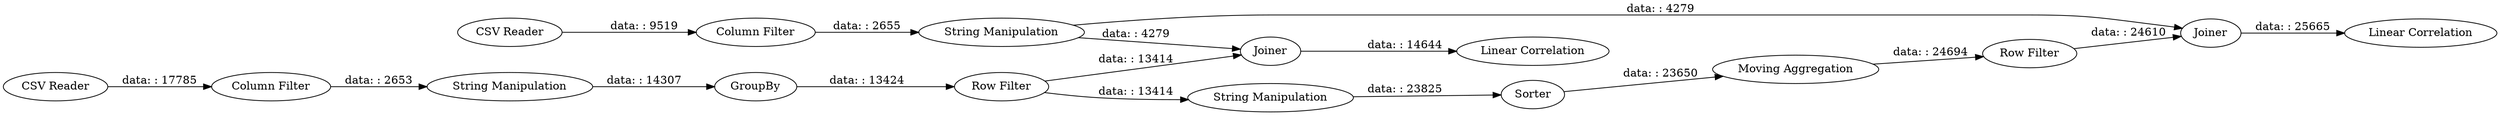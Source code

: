 digraph {
	"-2091077396349856397_23" [label="Row Filter"]
	"-2091077396349856397_24" [label=Sorter]
	"-2091077396349856397_11" [label="CSV Reader"]
	"-2091077396349856397_12" [label="Column Filter"]
	"-2091077396349856397_15" [label=GroupBy]
	"-2091077396349856397_25" [label="Row Filter"]
	"-2091077396349856397_22" [label="Linear Correlation"]
	"-2091077396349856397_16" [label=Joiner]
	"-2091077396349856397_10" [label="CSV Reader"]
	"-2091077396349856397_9" [label="Linear Correlation"]
	"-2091077396349856397_21" [label=Joiner]
	"-2091077396349856397_18" [label="String Manipulation"]
	"-2091077396349856397_20" [label="Moving Aggregation"]
	"-2091077396349856397_14" [label="String Manipulation"]
	"-2091077396349856397_13" [label="Column Filter"]
	"-2091077396349856397_17" [label="String Manipulation"]
	"-2091077396349856397_12" -> "-2091077396349856397_17" [label="data: : 2655"]
	"-2091077396349856397_17" -> "-2091077396349856397_21" [label="data: : 4279"]
	"-2091077396349856397_23" -> "-2091077396349856397_18" [label="data: : 13414"]
	"-2091077396349856397_24" -> "-2091077396349856397_20" [label="data: : 23650"]
	"-2091077396349856397_25" -> "-2091077396349856397_16" [label="data: : 24610"]
	"-2091077396349856397_17" -> "-2091077396349856397_16" [label="data: : 4279"]
	"-2091077396349856397_21" -> "-2091077396349856397_22" [label="data: : 14644"]
	"-2091077396349856397_11" -> "-2091077396349856397_12" [label="data: : 9519"]
	"-2091077396349856397_20" -> "-2091077396349856397_25" [label="data: : 24694"]
	"-2091077396349856397_16" -> "-2091077396349856397_9" [label="data: : 25665"]
	"-2091077396349856397_23" -> "-2091077396349856397_21" [label="data: : 13414"]
	"-2091077396349856397_10" -> "-2091077396349856397_13" [label="data: : 17785"]
	"-2091077396349856397_15" -> "-2091077396349856397_23" [label="data: : 13424"]
	"-2091077396349856397_18" -> "-2091077396349856397_24" [label="data: : 23825"]
	"-2091077396349856397_13" -> "-2091077396349856397_14" [label="data: : 2653"]
	"-2091077396349856397_14" -> "-2091077396349856397_15" [label="data: : 14307"]
	rankdir=LR
}
